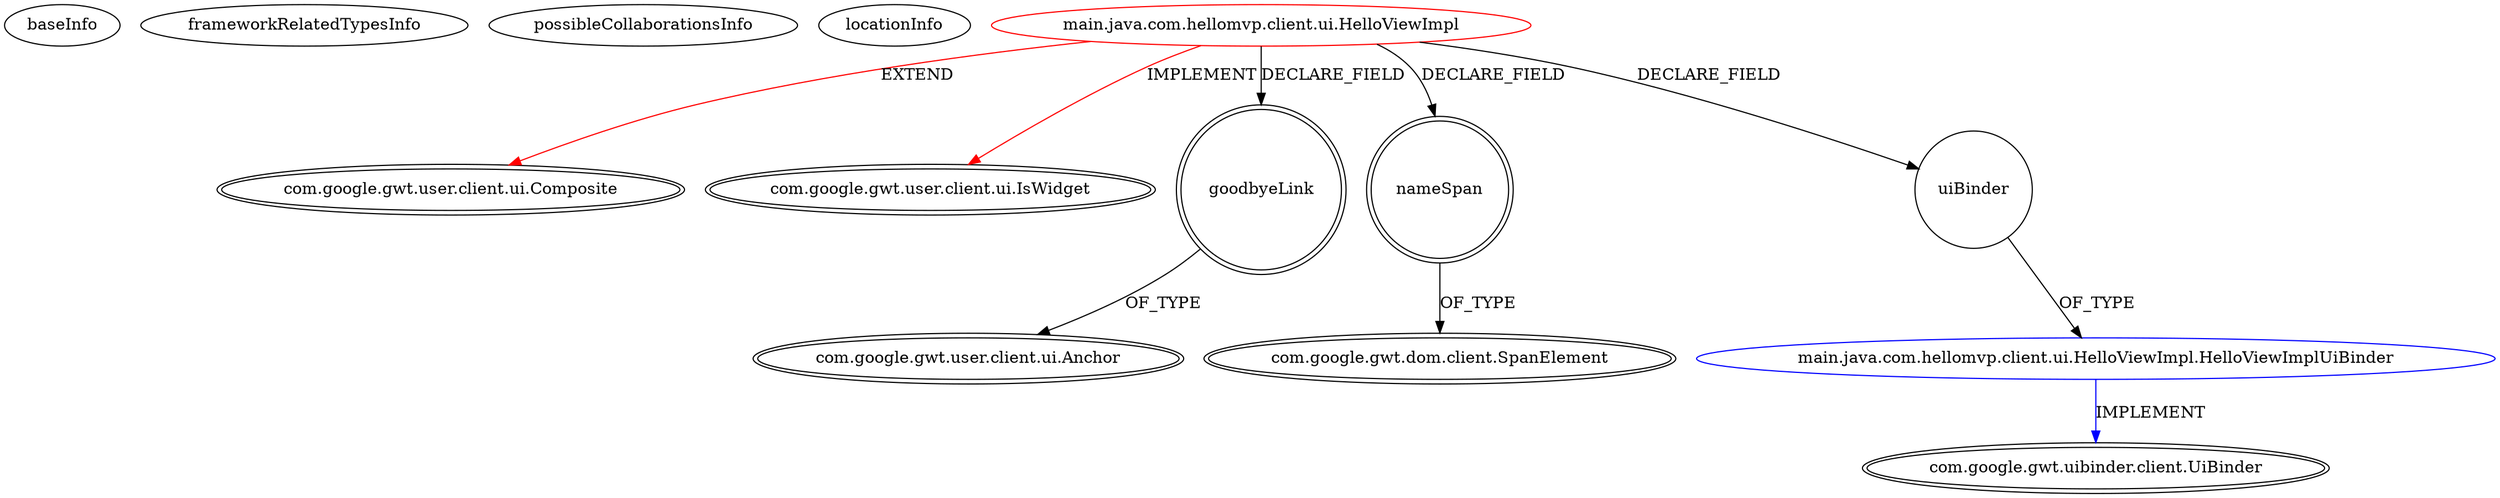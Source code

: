 digraph {
baseInfo[graphId=674,category="extension_graph",isAnonymous=false,possibleRelation=true]
frameworkRelatedTypesInfo[0="com.google.gwt.user.client.ui.Composite",1="com.google.gwt.user.client.ui.IsWidget"]
possibleCollaborationsInfo[0="674~FIELD_DECLARATION-~com.google.gwt.user.client.ui.Composite com.google.gwt.user.client.ui.IsWidget ~com.google.gwt.uibinder.client.UiBinder ~false~false"]
locationInfo[projectName="anozaki-GwtHelloMvpTest",filePath="/anozaki-GwtHelloMvpTest/GwtHelloMvpTest-master/src/main/java/com/hellomvp/client/ui/HelloViewImpl.java",contextSignature="HelloViewImpl",graphId="674"]
0[label="main.java.com.hellomvp.client.ui.HelloViewImpl",vertexType="ROOT_CLIENT_CLASS_DECLARATION",isFrameworkType=false,color=red]
1[label="com.google.gwt.user.client.ui.Composite",vertexType="FRAMEWORK_CLASS_TYPE",isFrameworkType=true,peripheries=2]
2[label="com.google.gwt.user.client.ui.IsWidget",vertexType="FRAMEWORK_INTERFACE_TYPE",isFrameworkType=true,peripheries=2]
3[label="goodbyeLink",vertexType="FIELD_DECLARATION",isFrameworkType=true,peripheries=2,shape=circle]
4[label="com.google.gwt.user.client.ui.Anchor",vertexType="FRAMEWORK_CLASS_TYPE",isFrameworkType=true,peripheries=2]
5[label="nameSpan",vertexType="FIELD_DECLARATION",isFrameworkType=true,peripheries=2,shape=circle]
6[label="com.google.gwt.dom.client.SpanElement",vertexType="FRAMEWORK_CLASS_TYPE",isFrameworkType=true,peripheries=2]
7[label="uiBinder",vertexType="FIELD_DECLARATION",isFrameworkType=false,shape=circle]
8[label="main.java.com.hellomvp.client.ui.HelloViewImpl.HelloViewImplUiBinder",vertexType="REFERENCE_CLIENT_CLASS_DECLARATION",isFrameworkType=false,color=blue]
9[label="com.google.gwt.uibinder.client.UiBinder",vertexType="FRAMEWORK_INTERFACE_TYPE",isFrameworkType=true,peripheries=2]
0->1[label="EXTEND",color=red]
0->2[label="IMPLEMENT",color=red]
0->3[label="DECLARE_FIELD"]
3->4[label="OF_TYPE"]
0->5[label="DECLARE_FIELD"]
5->6[label="OF_TYPE"]
0->7[label="DECLARE_FIELD"]
8->9[label="IMPLEMENT",color=blue]
7->8[label="OF_TYPE"]
}
